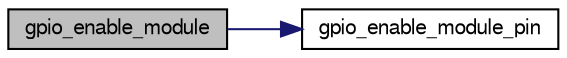 digraph G
{
  edge [fontname="FreeSans",fontsize="10",labelfontname="FreeSans",labelfontsize="10"];
  node [fontname="FreeSans",fontsize="10",shape=record];
  rankdir=LR;
  Node1 [label="gpio_enable_module",height=0.2,width=0.4,color="black", fillcolor="grey75", style="filled" fontcolor="black"];
  Node1 -> Node2 [color="midnightblue",fontsize="10",style="solid",fontname="FreeSans"];
  Node2 [label="gpio_enable_module_pin",height=0.2,width=0.4,color="black", fillcolor="white", style="filled",URL="$group__group__avr32__drivers__gpio.html#gaf9f1a0613d0095efbcd451aea19aad61",tooltip="Enables a specific module mode for a pin."];
}
